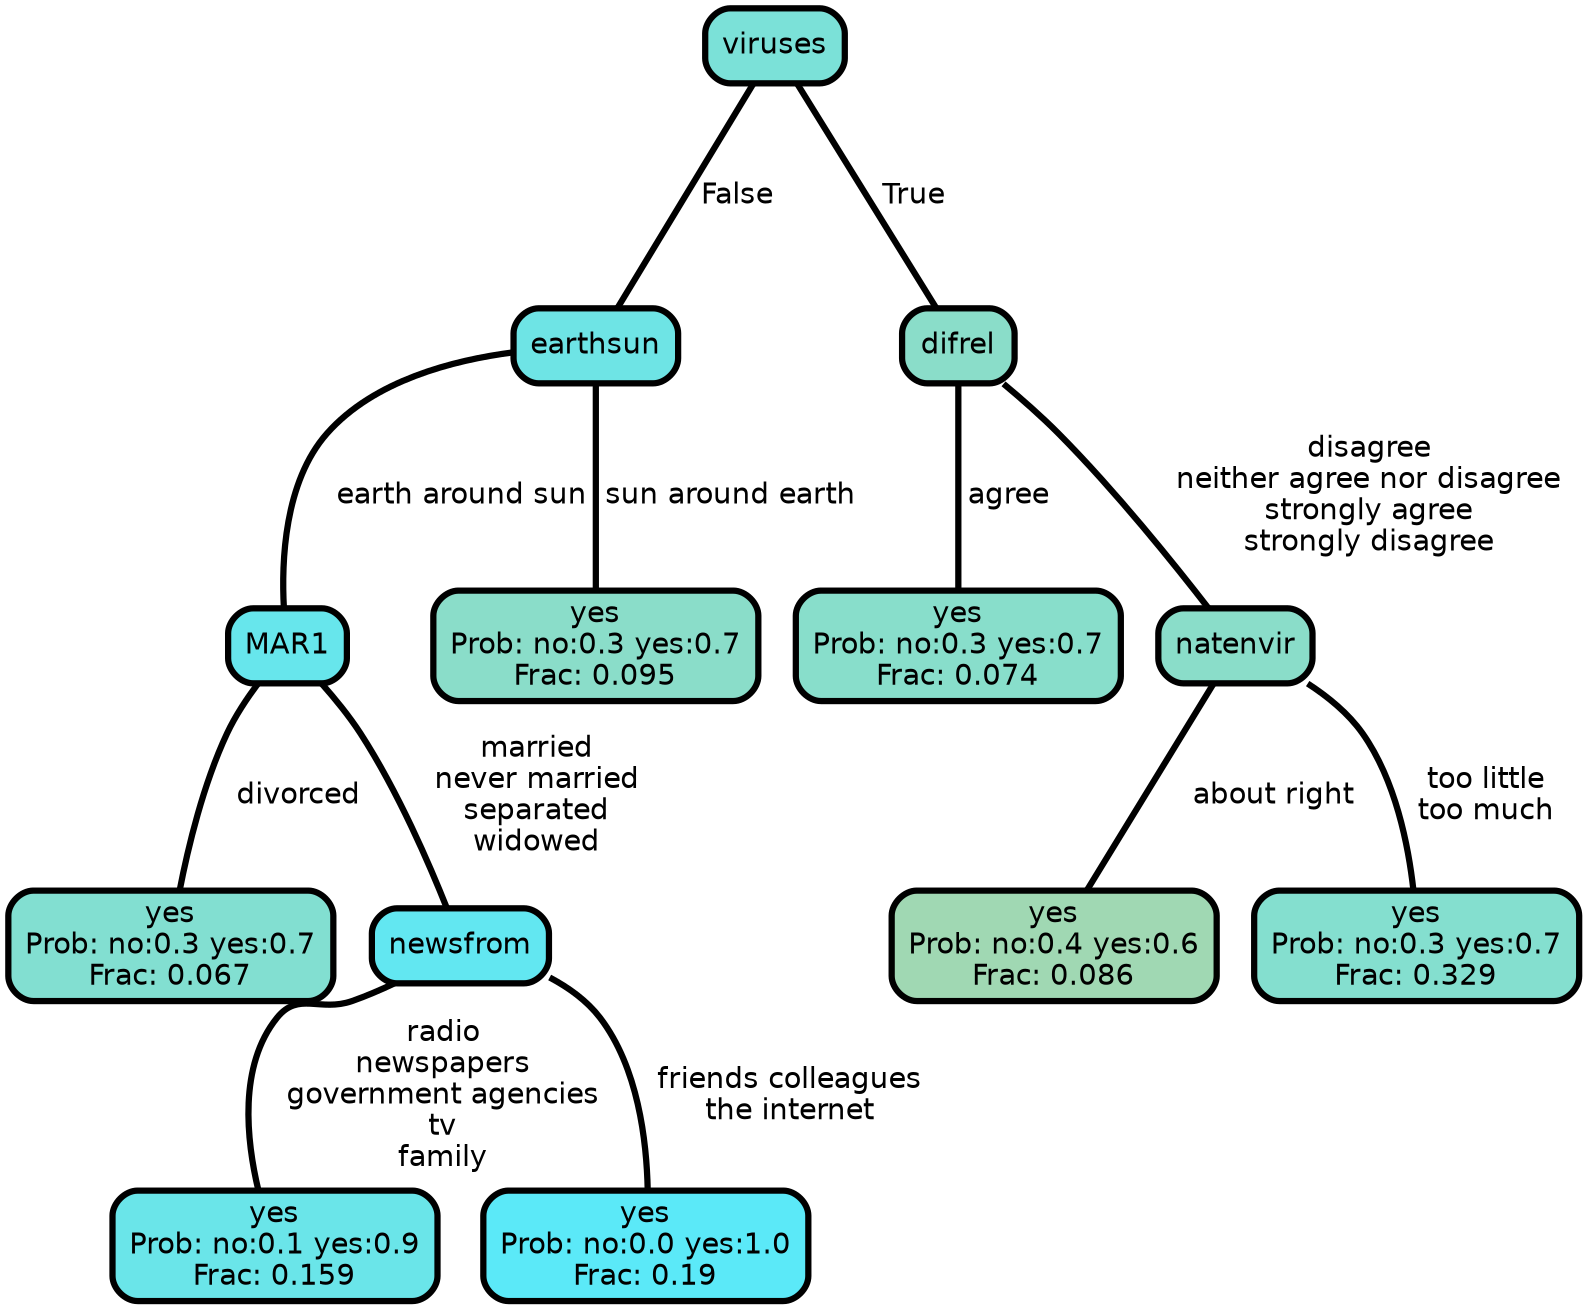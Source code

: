 graph Tree {
node [shape=box, style="filled, rounded",color="black",penwidth="3",fontcolor="black",                 fontname=helvetica] ;
graph [ranksep="0 equally", splines=straight,                 bgcolor=transparent, dpi=200] ;
edge [fontname=helvetica, color=black] ;
0 [label="yes
Prob: no:0.3 yes:0.7
Frac: 0.067", fillcolor="#82dfd1"] ;
1 [label="MAR1", fillcolor="#67e6ec"] ;
2 [label="yes
Prob: no:0.1 yes:0.9
Frac: 0.159", fillcolor="#6ae5e9"] ;
3 [label="newsfrom", fillcolor="#62e7f1"] ;
4 [label="yes
Prob: no:0.0 yes:1.0
Frac: 0.19", fillcolor="#5be9f8"] ;
5 [label="earthsun", fillcolor="#6ee4e5"] ;
6 [label="yes
Prob: no:0.3 yes:0.7
Frac: 0.095", fillcolor="#8addc9"] ;
7 [label="viruses", fillcolor="#7be1d8"] ;
8 [label="yes
Prob: no:0.3 yes:0.7
Frac: 0.074", fillcolor="#88decb"] ;
9 [label="difrel", fillcolor="#8addc9"] ;
10 [label="yes
Prob: no:0.4 yes:0.6
Frac: 0.086", fillcolor="#a0d8b3"] ;
11 [label="natenvir", fillcolor="#8addc9"] ;
12 [label="yes
Prob: no:0.3 yes:0.7
Frac: 0.329", fillcolor="#84dfcf"] ;
1 -- 0 [label=" divorced",penwidth=3] ;
1 -- 3 [label=" married\n never married\n separated\n widowed",penwidth=3] ;
3 -- 2 [label=" radio\n newspapers\n government agencies\n tv\n family",penwidth=3] ;
3 -- 4 [label=" friends colleagues\n the internet",penwidth=3] ;
5 -- 1 [label=" earth around sun",penwidth=3] ;
5 -- 6 [label=" sun around earth",penwidth=3] ;
7 -- 5 [label=" False",penwidth=3] ;
7 -- 9 [label=" True",penwidth=3] ;
9 -- 8 [label=" agree",penwidth=3] ;
9 -- 11 [label=" disagree\n neither agree nor disagree\n strongly agree\n strongly disagree",penwidth=3] ;
11 -- 10 [label=" about right",penwidth=3] ;
11 -- 12 [label=" too little\n too much",penwidth=3] ;
{rank = same;}}